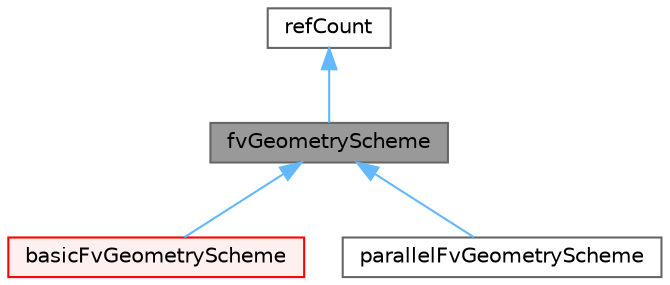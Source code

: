 digraph "fvGeometryScheme"
{
 // LATEX_PDF_SIZE
  bgcolor="transparent";
  edge [fontname=Helvetica,fontsize=10,labelfontname=Helvetica,labelfontsize=10];
  node [fontname=Helvetica,fontsize=10,shape=box,height=0.2,width=0.4];
  Node1 [id="Node000001",label="fvGeometryScheme",height=0.2,width=0.4,color="gray40", fillcolor="grey60", style="filled", fontcolor="black",tooltip="Abstract base class for geometry calculation schemes."];
  Node2 -> Node1 [id="edge1_Node000001_Node000002",dir="back",color="steelblue1",style="solid",tooltip=" "];
  Node2 [id="Node000002",label="refCount",height=0.2,width=0.4,color="gray40", fillcolor="white", style="filled",URL="$classFoam_1_1refCount.html",tooltip="Reference counter for various OpenFOAM components."];
  Node1 -> Node3 [id="edge2_Node000001_Node000003",dir="back",color="steelblue1",style="solid",tooltip=" "];
  Node3 [id="Node000003",label="basicFvGeometryScheme",height=0.2,width=0.4,color="red", fillcolor="#FFF0F0", style="filled",URL="$classFoam_1_1basicFvGeometryScheme.html",tooltip="Default geometry calculation scheme. Slight stabilisation for bad meshes."];
  Node1 -> Node8 [id="edge3_Node000001_Node000008",dir="back",color="steelblue1",style="solid",tooltip=" "];
  Node8 [id="Node000008",label="parallelFvGeometryScheme",height=0.2,width=0.4,color="gray40", fillcolor="white", style="filled",URL="$classFoam_1_1parallelFvGeometryScheme.html",tooltip="Geometry calculation scheme with explicit sync of face-geometry across processor patches."];
}

